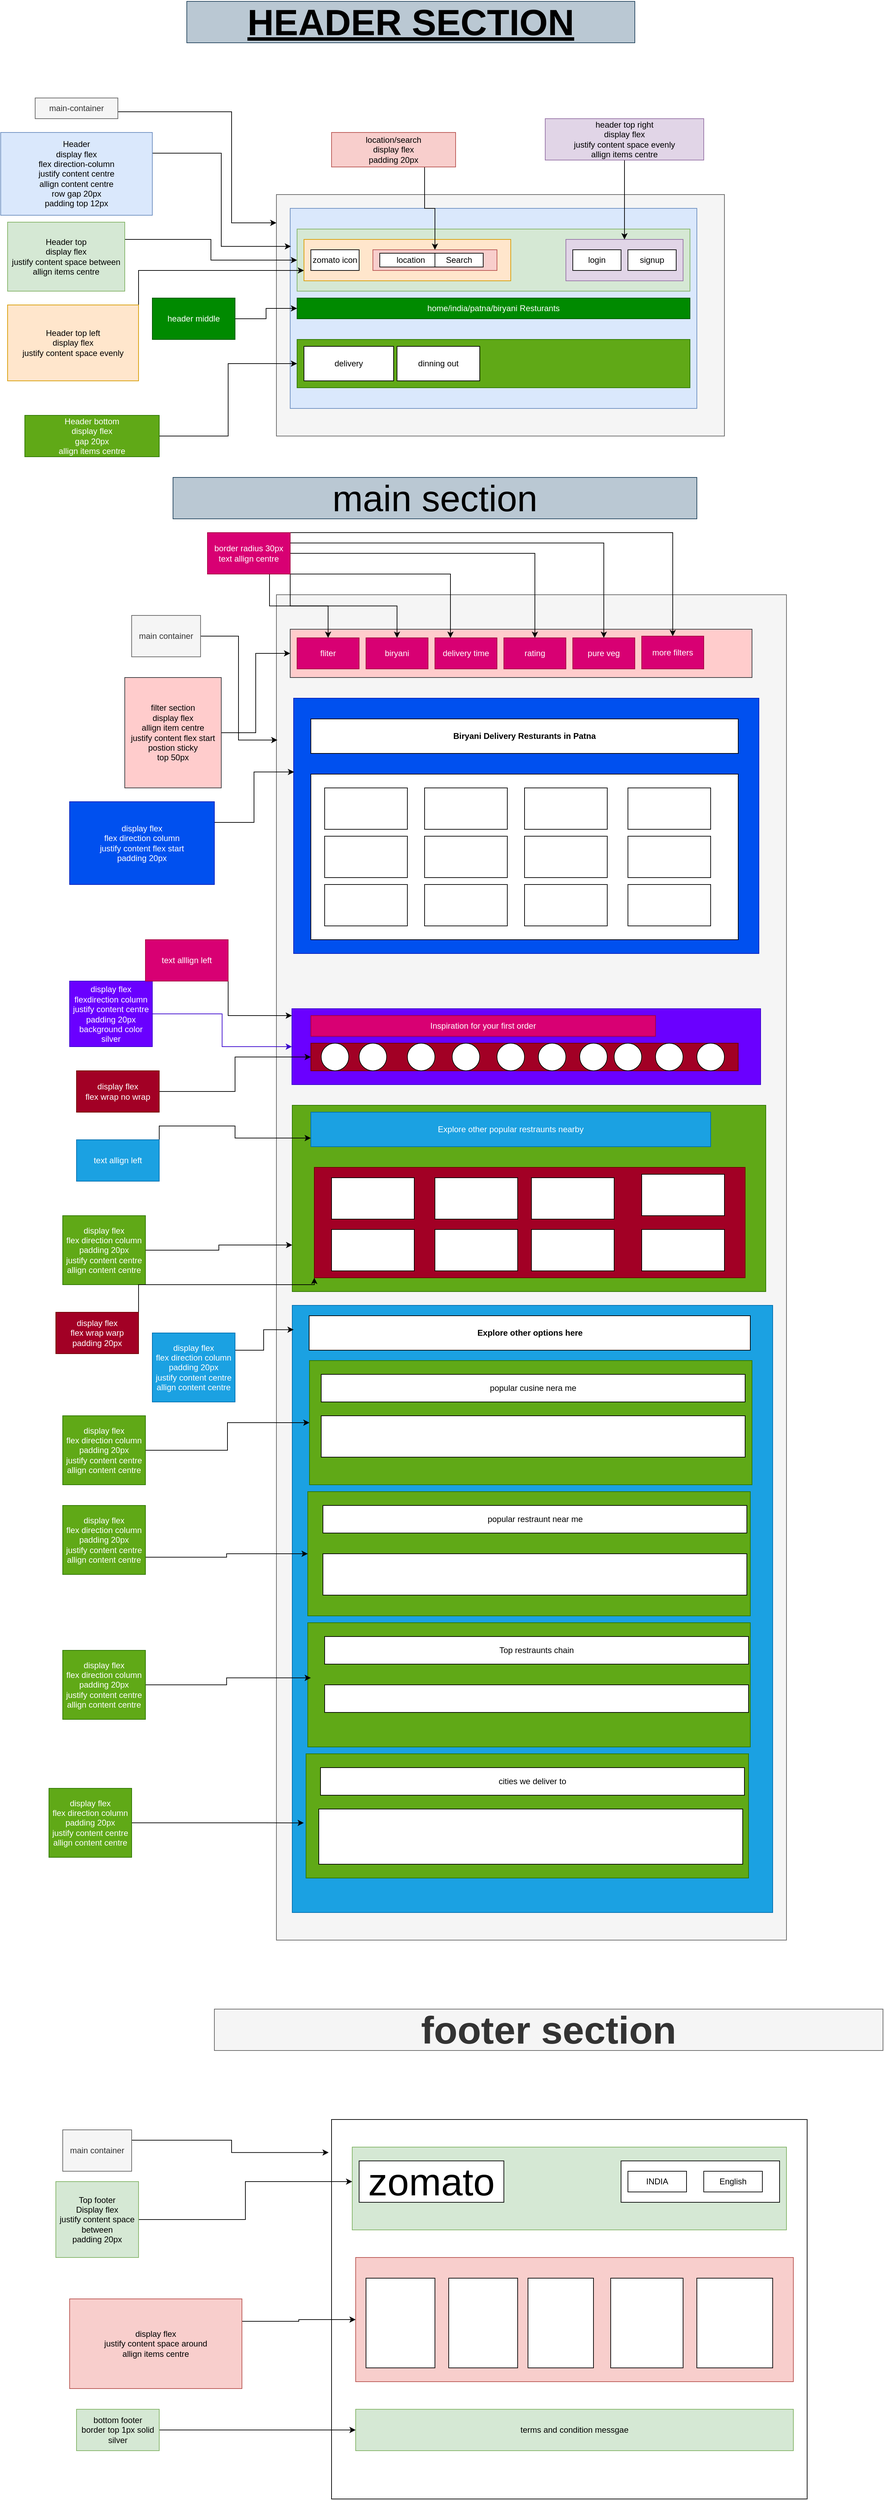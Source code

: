 <mxfile version="16.5.1" type="device"><diagram id="UCxEkoQfprNBPvlKMJVz" name="Page-1"><mxGraphModel dx="1718" dy="1653" grid="1" gridSize="10" guides="1" tooltips="1" connect="1" arrows="1" fold="1" page="1" pageScale="1" pageWidth="850" pageHeight="1100" math="0" shadow="0"><root><mxCell id="0"/><mxCell id="1" parent="0"/><mxCell id="zyssGUcxYqKdimqCFplL-22" value="" style="rounded=0;whiteSpace=wrap;html=1;fillColor=#f5f5f5;fontColor=#333333;strokeColor=#666666;" parent="1" vertex="1"><mxGeometry x="190" width="650" height="350" as="geometry"/></mxCell><mxCell id="zyssGUcxYqKdimqCFplL-19" value="" style="rounded=0;whiteSpace=wrap;html=1;" parent="1" vertex="1"><mxGeometry x="240" y="60" width="470" height="150" as="geometry"/></mxCell><mxCell id="zyssGUcxYqKdimqCFplL-1" value="" style="rounded=0;whiteSpace=wrap;html=1;fillColor=#dae8fc;strokeColor=#6c8ebf;" parent="1" vertex="1"><mxGeometry x="210" y="20" width="590" height="290" as="geometry"/></mxCell><mxCell id="zyssGUcxYqKdimqCFplL-2" value="" style="rounded=0;whiteSpace=wrap;html=1;fillColor=#d5e8d4;strokeColor=#82b366;" parent="1" vertex="1"><mxGeometry x="220" y="50" width="570" height="90" as="geometry"/></mxCell><mxCell id="zyssGUcxYqKdimqCFplL-3" value="home/india/patna/biryani Resturants" style="rounded=0;whiteSpace=wrap;html=1;fillColor=#008a00;fontColor=#ffffff;strokeColor=#005700;" parent="1" vertex="1"><mxGeometry x="220" y="150" width="570" height="30" as="geometry"/></mxCell><mxCell id="zyssGUcxYqKdimqCFplL-10" value="" style="rounded=0;whiteSpace=wrap;html=1;fillColor=#ffe6cc;strokeColor=#d79b00;" parent="1" vertex="1"><mxGeometry x="230" y="65" width="300" height="60" as="geometry"/></mxCell><mxCell id="zyssGUcxYqKdimqCFplL-11" value="zomato icon" style="rounded=0;whiteSpace=wrap;html=1;" parent="1" vertex="1"><mxGeometry x="240" y="80" width="70" height="30" as="geometry"/></mxCell><mxCell id="zyssGUcxYqKdimqCFplL-15" value="" style="rounded=0;whiteSpace=wrap;html=1;fillColor=#e1d5e7;strokeColor=#9673a6;" parent="1" vertex="1"><mxGeometry x="610" y="65" width="170" height="60" as="geometry"/></mxCell><mxCell id="zyssGUcxYqKdimqCFplL-16" value="login" style="rounded=0;whiteSpace=wrap;html=1;" parent="1" vertex="1"><mxGeometry x="620" y="80" width="70" height="30" as="geometry"/></mxCell><mxCell id="zyssGUcxYqKdimqCFplL-17" value="signup" style="rounded=0;whiteSpace=wrap;html=1;" parent="1" vertex="1"><mxGeometry x="700" y="80" width="70" height="30" as="geometry"/></mxCell><mxCell id="zyssGUcxYqKdimqCFplL-26" style="edgeStyle=orthogonalEdgeStyle;rounded=0;orthogonalLoop=1;jettySize=auto;html=1;exitX=1;exitY=0.25;exitDx=0;exitDy=0;" parent="1" source="zyssGUcxYqKdimqCFplL-18" target="zyssGUcxYqKdimqCFplL-22" edge="1"><mxGeometry relative="1" as="geometry"><Array as="points"><mxPoint x="-40" y="-120"/><mxPoint x="125" y="-120"/><mxPoint x="125" y="41"/></Array></mxGeometry></mxCell><mxCell id="zyssGUcxYqKdimqCFplL-18" value="main-container" style="rounded=0;whiteSpace=wrap;html=1;fillColor=#f5f5f5;fontColor=#333333;strokeColor=#666666;" parent="1" vertex="1"><mxGeometry x="-160" y="-140" width="120" height="30" as="geometry"/></mxCell><mxCell id="zyssGUcxYqKdimqCFplL-23" value="" style="rounded=0;whiteSpace=wrap;html=1;fillColor=#60a917;fontColor=#ffffff;strokeColor=#2D7600;" parent="1" vertex="1"><mxGeometry x="220" y="210" width="570" height="70" as="geometry"/></mxCell><mxCell id="zyssGUcxYqKdimqCFplL-24" value="delivery" style="rounded=0;whiteSpace=wrap;html=1;" parent="1" vertex="1"><mxGeometry x="230" y="220" width="130" height="50" as="geometry"/></mxCell><mxCell id="zyssGUcxYqKdimqCFplL-25" value="dinning out" style="rounded=0;whiteSpace=wrap;html=1;" parent="1" vertex="1"><mxGeometry x="365" y="220" width="120" height="50" as="geometry"/></mxCell><mxCell id="zyssGUcxYqKdimqCFplL-28" style="edgeStyle=orthogonalEdgeStyle;rounded=0;orthogonalLoop=1;jettySize=auto;html=1;exitX=1;exitY=0.25;exitDx=0;exitDy=0;entryX=0.002;entryY=0.19;entryDx=0;entryDy=0;entryPerimeter=0;" parent="1" source="zyssGUcxYqKdimqCFplL-27" target="zyssGUcxYqKdimqCFplL-1" edge="1"><mxGeometry relative="1" as="geometry"/></mxCell><mxCell id="zyssGUcxYqKdimqCFplL-27" value="Header&lt;br&gt;display flex&lt;br&gt;flex direction-column&lt;br&gt;justify content centre&lt;br&gt;allign content centre&lt;br&gt;row gap 20px&lt;br&gt;padding top 12px&lt;br&gt;" style="rounded=0;whiteSpace=wrap;html=1;fillColor=#dae8fc;strokeColor=#6c8ebf;" parent="1" vertex="1"><mxGeometry x="-210" y="-90" width="220" height="120" as="geometry"/></mxCell><mxCell id="zyssGUcxYqKdimqCFplL-30" style="edgeStyle=orthogonalEdgeStyle;rounded=0;orthogonalLoop=1;jettySize=auto;html=1;exitX=1;exitY=0.25;exitDx=0;exitDy=0;entryX=0;entryY=0.5;entryDx=0;entryDy=0;" parent="1" source="zyssGUcxYqKdimqCFplL-29" target="zyssGUcxYqKdimqCFplL-2" edge="1"><mxGeometry relative="1" as="geometry"/></mxCell><mxCell id="zyssGUcxYqKdimqCFplL-29" value="Header top&lt;br&gt;display flex&lt;br&gt;justify content space between&lt;br&gt;allign items centre" style="rounded=0;whiteSpace=wrap;html=1;fillColor=#d5e8d4;strokeColor=#82b366;" parent="1" vertex="1"><mxGeometry x="-200" y="40" width="170" height="100" as="geometry"/></mxCell><mxCell id="zyssGUcxYqKdimqCFplL-32" style="edgeStyle=orthogonalEdgeStyle;rounded=0;orthogonalLoop=1;jettySize=auto;html=1;exitX=1;exitY=0.25;exitDx=0;exitDy=0;entryX=0;entryY=0.75;entryDx=0;entryDy=0;" parent="1" source="zyssGUcxYqKdimqCFplL-31" target="zyssGUcxYqKdimqCFplL-10" edge="1"><mxGeometry relative="1" as="geometry"><Array as="points"><mxPoint x="-10" y="110"/></Array></mxGeometry></mxCell><mxCell id="zyssGUcxYqKdimqCFplL-31" value="Header top left&lt;br&gt;display flex&lt;br&gt;justify content space evenly&lt;br&gt;" style="rounded=0;whiteSpace=wrap;html=1;fillColor=#ffe6cc;strokeColor=#d79b00;" parent="1" vertex="1"><mxGeometry x="-200" y="160" width="190" height="110" as="geometry"/></mxCell><mxCell id="zyssGUcxYqKdimqCFplL-33" value="" style="rounded=0;whiteSpace=wrap;html=1;fillColor=#f8cecc;strokeColor=#b85450;" parent="1" vertex="1"><mxGeometry x="330" y="80" width="180" height="30" as="geometry"/></mxCell><mxCell id="zyssGUcxYqKdimqCFplL-34" value="location" style="rounded=0;whiteSpace=wrap;html=1;" parent="1" vertex="1"><mxGeometry x="340" y="85" width="90" height="20" as="geometry"/></mxCell><mxCell id="zyssGUcxYqKdimqCFplL-36" value="Search" style="rounded=0;whiteSpace=wrap;html=1;" parent="1" vertex="1"><mxGeometry x="420" y="85" width="70" height="20" as="geometry"/></mxCell><mxCell id="zyssGUcxYqKdimqCFplL-38" style="edgeStyle=orthogonalEdgeStyle;rounded=0;orthogonalLoop=1;jettySize=auto;html=1;exitX=0.75;exitY=1;exitDx=0;exitDy=0;entryX=0.5;entryY=0;entryDx=0;entryDy=0;" parent="1" source="zyssGUcxYqKdimqCFplL-37" target="zyssGUcxYqKdimqCFplL-33" edge="1"><mxGeometry relative="1" as="geometry"/></mxCell><mxCell id="zyssGUcxYqKdimqCFplL-37" value="location/search&lt;br&gt;display flex&lt;br&gt;padding 20px" style="rounded=0;whiteSpace=wrap;html=1;fillColor=#f8cecc;strokeColor=#b85450;" parent="1" vertex="1"><mxGeometry x="270" y="-90" width="180" height="50" as="geometry"/></mxCell><mxCell id="zyssGUcxYqKdimqCFplL-41" style="edgeStyle=orthogonalEdgeStyle;rounded=0;orthogonalLoop=1;jettySize=auto;html=1;exitX=0.5;exitY=1;exitDx=0;exitDy=0;" parent="1" source="zyssGUcxYqKdimqCFplL-39" target="zyssGUcxYqKdimqCFplL-15" edge="1"><mxGeometry relative="1" as="geometry"/></mxCell><mxCell id="zyssGUcxYqKdimqCFplL-39" value="header top right&lt;br&gt;display flex&lt;br&gt;justify content space evenly&lt;br&gt;allign items centre" style="rounded=0;whiteSpace=wrap;html=1;fillColor=#e1d5e7;strokeColor=#9673a6;" parent="1" vertex="1"><mxGeometry x="580" y="-110" width="230" height="60" as="geometry"/></mxCell><mxCell id="zyssGUcxYqKdimqCFplL-43" style="edgeStyle=orthogonalEdgeStyle;rounded=0;orthogonalLoop=1;jettySize=auto;html=1;exitX=1;exitY=0.5;exitDx=0;exitDy=0;entryX=0;entryY=0.5;entryDx=0;entryDy=0;" parent="1" source="zyssGUcxYqKdimqCFplL-42" target="zyssGUcxYqKdimqCFplL-23" edge="1"><mxGeometry relative="1" as="geometry"/></mxCell><mxCell id="zyssGUcxYqKdimqCFplL-42" value="Header bottom&lt;br&gt;display flex&lt;br&gt;gap 20px&lt;br&gt;allign items centre" style="rounded=0;whiteSpace=wrap;html=1;fillColor=#60a917;fontColor=#ffffff;strokeColor=#2D7600;" parent="1" vertex="1"><mxGeometry x="-175" y="320" width="195" height="60" as="geometry"/></mxCell><mxCell id="zyssGUcxYqKdimqCFplL-45" style="edgeStyle=orthogonalEdgeStyle;rounded=0;orthogonalLoop=1;jettySize=auto;html=1;exitX=1;exitY=0.5;exitDx=0;exitDy=0;" parent="1" source="zyssGUcxYqKdimqCFplL-44" target="zyssGUcxYqKdimqCFplL-3" edge="1"><mxGeometry relative="1" as="geometry"/></mxCell><mxCell id="zyssGUcxYqKdimqCFplL-44" value="header middle" style="rounded=0;whiteSpace=wrap;html=1;fillColor=#008a00;fontColor=#ffffff;strokeColor=#005700;" parent="1" vertex="1"><mxGeometry x="10" y="150" width="120" height="60" as="geometry"/></mxCell><mxCell id="zyssGUcxYqKdimqCFplL-46" value="HEADER SECTION" style="rounded=0;whiteSpace=wrap;html=1;fillColor=#bac8d3;strokeColor=#23445d;fontStyle=5;fontSize=53;" parent="1" vertex="1"><mxGeometry x="60" y="-280" width="650" height="60" as="geometry"/></mxCell><mxCell id="zyssGUcxYqKdimqCFplL-47" value="main section" style="rounded=0;whiteSpace=wrap;html=1;fontSize=53;fillColor=#bac8d3;strokeColor=#23445d;" parent="1" vertex="1"><mxGeometry x="40" y="410" width="760" height="60" as="geometry"/></mxCell><mxCell id="zyssGUcxYqKdimqCFplL-48" value="" style="rounded=0;whiteSpace=wrap;html=1;fontSize=53;fillColor=#f5f5f5;fontColor=#333333;strokeColor=#666666;" parent="1" vertex="1"><mxGeometry x="190" y="580" width="740" height="1950" as="geometry"/></mxCell><mxCell id="zyssGUcxYqKdimqCFplL-50" style="edgeStyle=orthogonalEdgeStyle;rounded=0;orthogonalLoop=1;jettySize=auto;html=1;exitX=1;exitY=0.5;exitDx=0;exitDy=0;entryX=0.002;entryY=0.108;entryDx=0;entryDy=0;entryPerimeter=0;fontSize=12;" parent="1" source="zyssGUcxYqKdimqCFplL-49" target="zyssGUcxYqKdimqCFplL-48" edge="1"><mxGeometry relative="1" as="geometry"/></mxCell><mxCell id="zyssGUcxYqKdimqCFplL-49" value="main container" style="rounded=0;whiteSpace=wrap;html=1;fontSize=12;fillColor=#f5f5f5;fontColor=#333333;strokeColor=#666666;" parent="1" vertex="1"><mxGeometry x="-20" y="610" width="100" height="60" as="geometry"/></mxCell><mxCell id="zyssGUcxYqKdimqCFplL-51" value="" style="rounded=0;whiteSpace=wrap;html=1;fontSize=12;fillColor=#ffcccc;strokeColor=#36393d;" parent="1" vertex="1"><mxGeometry x="210" y="630" width="670" height="70" as="geometry"/></mxCell><mxCell id="zyssGUcxYqKdimqCFplL-52" value="fliter" style="rounded=0;whiteSpace=wrap;html=1;fontSize=12;fillColor=#d80073;fontColor=#ffffff;strokeColor=#A50040;" parent="1" vertex="1"><mxGeometry x="220" y="642.5" width="90" height="45" as="geometry"/></mxCell><mxCell id="zyssGUcxYqKdimqCFplL-53" value="biryani" style="rounded=0;whiteSpace=wrap;html=1;fontSize=12;fillColor=#d80073;fontColor=#ffffff;strokeColor=#A50040;" parent="1" vertex="1"><mxGeometry x="320" y="642.5" width="90" height="45" as="geometry"/></mxCell><mxCell id="zyssGUcxYqKdimqCFplL-54" value="delivery time" style="rounded=0;whiteSpace=wrap;html=1;fontSize=12;fillColor=#d80073;fontColor=#ffffff;strokeColor=#A50040;" parent="1" vertex="1"><mxGeometry x="420" y="642.5" width="90" height="45" as="geometry"/></mxCell><mxCell id="zyssGUcxYqKdimqCFplL-55" value="rating" style="rounded=0;whiteSpace=wrap;html=1;fontSize=12;fillColor=#d80073;fontColor=#ffffff;strokeColor=#A50040;" parent="1" vertex="1"><mxGeometry x="520" y="642.5" width="90" height="45" as="geometry"/></mxCell><mxCell id="zyssGUcxYqKdimqCFplL-56" value="pure veg" style="rounded=0;whiteSpace=wrap;html=1;fontSize=12;fillColor=#d80073;fontColor=#ffffff;strokeColor=#A50040;" parent="1" vertex="1"><mxGeometry x="620" y="642.5" width="90" height="45" as="geometry"/></mxCell><mxCell id="zyssGUcxYqKdimqCFplL-57" value="more filters" style="rounded=0;whiteSpace=wrap;html=1;fontSize=12;fillColor=#d80073;fontColor=#ffffff;strokeColor=#A50040;" parent="1" vertex="1"><mxGeometry x="720" y="640" width="90" height="47.5" as="geometry"/></mxCell><mxCell id="zyssGUcxYqKdimqCFplL-59" style="edgeStyle=orthogonalEdgeStyle;rounded=0;orthogonalLoop=1;jettySize=auto;html=1;exitX=1;exitY=0.5;exitDx=0;exitDy=0;fontSize=12;" parent="1" source="zyssGUcxYqKdimqCFplL-58" target="zyssGUcxYqKdimqCFplL-51" edge="1"><mxGeometry relative="1" as="geometry"/></mxCell><mxCell id="zyssGUcxYqKdimqCFplL-58" value="filter section&lt;br&gt;display flex&lt;br&gt;allign item centre&lt;br&gt;justify content flex start&lt;br&gt;postion sticky&lt;br&gt;top 50px" style="rounded=0;whiteSpace=wrap;html=1;fontSize=12;fillColor=#ffcccc;strokeColor=#36393d;" parent="1" vertex="1"><mxGeometry x="-30" y="700" width="140" height="160" as="geometry"/></mxCell><mxCell id="zyssGUcxYqKdimqCFplL-61" style="edgeStyle=orthogonalEdgeStyle;rounded=0;orthogonalLoop=1;jettySize=auto;html=1;exitX=0.75;exitY=1;exitDx=0;exitDy=0;fontSize=12;" parent="1" source="zyssGUcxYqKdimqCFplL-60" target="zyssGUcxYqKdimqCFplL-52" edge="1"><mxGeometry relative="1" as="geometry"/></mxCell><mxCell id="zyssGUcxYqKdimqCFplL-62" style="edgeStyle=orthogonalEdgeStyle;rounded=0;orthogonalLoop=1;jettySize=auto;html=1;exitX=1;exitY=1;exitDx=0;exitDy=0;fontSize=12;" parent="1" source="zyssGUcxYqKdimqCFplL-60" target="zyssGUcxYqKdimqCFplL-53" edge="1"><mxGeometry relative="1" as="geometry"/></mxCell><mxCell id="zyssGUcxYqKdimqCFplL-63" style="edgeStyle=orthogonalEdgeStyle;rounded=0;orthogonalLoop=1;jettySize=auto;html=1;exitX=1;exitY=0.75;exitDx=0;exitDy=0;entryX=0.25;entryY=0;entryDx=0;entryDy=0;fontSize=12;" parent="1" source="zyssGUcxYqKdimqCFplL-60" target="zyssGUcxYqKdimqCFplL-54" edge="1"><mxGeometry relative="1" as="geometry"><Array as="points"><mxPoint x="210" y="550"/><mxPoint x="443" y="550"/></Array></mxGeometry></mxCell><mxCell id="zyssGUcxYqKdimqCFplL-64" style="edgeStyle=orthogonalEdgeStyle;rounded=0;orthogonalLoop=1;jettySize=auto;html=1;exitX=1;exitY=0.5;exitDx=0;exitDy=0;fontSize=12;" parent="1" source="zyssGUcxYqKdimqCFplL-60" target="zyssGUcxYqKdimqCFplL-55" edge="1"><mxGeometry relative="1" as="geometry"/></mxCell><mxCell id="zyssGUcxYqKdimqCFplL-65" style="edgeStyle=orthogonalEdgeStyle;rounded=0;orthogonalLoop=1;jettySize=auto;html=1;exitX=1;exitY=0.25;exitDx=0;exitDy=0;fontSize=12;" parent="1" source="zyssGUcxYqKdimqCFplL-60" target="zyssGUcxYqKdimqCFplL-56" edge="1"><mxGeometry relative="1" as="geometry"/></mxCell><mxCell id="zyssGUcxYqKdimqCFplL-66" style="edgeStyle=orthogonalEdgeStyle;rounded=0;orthogonalLoop=1;jettySize=auto;html=1;exitX=1;exitY=0;exitDx=0;exitDy=0;fontSize=12;" parent="1" source="zyssGUcxYqKdimqCFplL-60" target="zyssGUcxYqKdimqCFplL-57" edge="1"><mxGeometry relative="1" as="geometry"><Array as="points"><mxPoint x="765" y="490"/></Array></mxGeometry></mxCell><mxCell id="zyssGUcxYqKdimqCFplL-60" value="border radius 30px&lt;br&gt;text allign centre" style="rounded=0;whiteSpace=wrap;html=1;fontSize=12;fillColor=#d80073;fontColor=#ffffff;strokeColor=#A50040;" parent="1" vertex="1"><mxGeometry x="90" y="490" width="120" height="60" as="geometry"/></mxCell><mxCell id="zyssGUcxYqKdimqCFplL-67" value="" style="rounded=0;whiteSpace=wrap;html=1;fontSize=12;fillColor=#0050ef;fontColor=#ffffff;strokeColor=#001DBC;" parent="1" vertex="1"><mxGeometry x="215" y="730" width="675" height="370" as="geometry"/></mxCell><mxCell id="zyssGUcxYqKdimqCFplL-68" value="Biryani Delivery Resturants in Patna" style="rounded=0;whiteSpace=wrap;html=1;fontSize=12;fontStyle=1" parent="1" vertex="1"><mxGeometry x="240" y="760" width="620" height="50" as="geometry"/></mxCell><mxCell id="zyssGUcxYqKdimqCFplL-69" value="" style="rounded=0;whiteSpace=wrap;html=1;fontSize=12;" parent="1" vertex="1"><mxGeometry x="240" y="840" width="620" height="240" as="geometry"/></mxCell><mxCell id="zyssGUcxYqKdimqCFplL-70" value="" style="rounded=0;whiteSpace=wrap;html=1;fontSize=12;" parent="1" vertex="1"><mxGeometry x="260" y="860" width="120" height="60" as="geometry"/></mxCell><mxCell id="zyssGUcxYqKdimqCFplL-71" value="" style="rounded=0;whiteSpace=wrap;html=1;fontSize=12;" parent="1" vertex="1"><mxGeometry x="405" y="860" width="120" height="60" as="geometry"/></mxCell><mxCell id="zyssGUcxYqKdimqCFplL-72" value="" style="rounded=0;whiteSpace=wrap;html=1;fontSize=12;" parent="1" vertex="1"><mxGeometry x="550" y="860" width="120" height="60" as="geometry"/></mxCell><mxCell id="zyssGUcxYqKdimqCFplL-73" value="" style="rounded=0;whiteSpace=wrap;html=1;fontSize=12;" parent="1" vertex="1"><mxGeometry x="700" y="860" width="120" height="60" as="geometry"/></mxCell><mxCell id="zyssGUcxYqKdimqCFplL-74" value="" style="rounded=0;whiteSpace=wrap;html=1;fontSize=12;" parent="1" vertex="1"><mxGeometry x="700" y="930" width="120" height="60" as="geometry"/></mxCell><mxCell id="zyssGUcxYqKdimqCFplL-75" value="" style="rounded=0;whiteSpace=wrap;html=1;fontSize=12;" parent="1" vertex="1"><mxGeometry x="260" y="930" width="120" height="60" as="geometry"/></mxCell><mxCell id="zyssGUcxYqKdimqCFplL-76" value="" style="rounded=0;whiteSpace=wrap;html=1;fontSize=12;" parent="1" vertex="1"><mxGeometry x="405" y="930" width="120" height="60" as="geometry"/></mxCell><mxCell id="zyssGUcxYqKdimqCFplL-77" value="" style="rounded=0;whiteSpace=wrap;html=1;fontSize=12;" parent="1" vertex="1"><mxGeometry x="550" y="930" width="120" height="60" as="geometry"/></mxCell><mxCell id="zyssGUcxYqKdimqCFplL-79" value="" style="rounded=0;whiteSpace=wrap;html=1;fontSize=12;" parent="1" vertex="1"><mxGeometry x="260" y="1000" width="120" height="60" as="geometry"/></mxCell><mxCell id="zyssGUcxYqKdimqCFplL-80" value="" style="rounded=0;whiteSpace=wrap;html=1;fontSize=12;" parent="1" vertex="1"><mxGeometry x="405" y="1000" width="120" height="60" as="geometry"/></mxCell><mxCell id="zyssGUcxYqKdimqCFplL-81" value="" style="rounded=0;whiteSpace=wrap;html=1;fontSize=12;" parent="1" vertex="1"><mxGeometry x="550" y="1000" width="120" height="60" as="geometry"/></mxCell><mxCell id="zyssGUcxYqKdimqCFplL-83" value="" style="rounded=0;whiteSpace=wrap;html=1;fontSize=12;" parent="1" vertex="1"><mxGeometry x="700" y="1000" width="120" height="60" as="geometry"/></mxCell><mxCell id="zyssGUcxYqKdimqCFplL-86" style="edgeStyle=orthogonalEdgeStyle;rounded=0;orthogonalLoop=1;jettySize=auto;html=1;exitX=1;exitY=0.25;exitDx=0;exitDy=0;entryX=0.001;entryY=0.289;entryDx=0;entryDy=0;entryPerimeter=0;fontSize=12;" parent="1" source="zyssGUcxYqKdimqCFplL-84" target="zyssGUcxYqKdimqCFplL-67" edge="1"><mxGeometry relative="1" as="geometry"/></mxCell><mxCell id="zyssGUcxYqKdimqCFplL-84" value="display flex&lt;br&gt;flex direction column&lt;br&gt;justify content flex start&lt;br&gt;padding 20px" style="rounded=0;whiteSpace=wrap;html=1;fontSize=12;fillColor=#0050ef;fontColor=#ffffff;strokeColor=#001DBC;" parent="1" vertex="1"><mxGeometry x="-110" y="880" width="210" height="120" as="geometry"/></mxCell><mxCell id="zyssGUcxYqKdimqCFplL-87" value="" style="rounded=0;whiteSpace=wrap;html=1;fontSize=12;fillColor=#6a00ff;fontColor=#ffffff;strokeColor=#3700CC;" parent="1" vertex="1"><mxGeometry x="212.5" y="1180" width="680" height="110" as="geometry"/></mxCell><mxCell id="zyssGUcxYqKdimqCFplL-88" value="Inspiration for your first order" style="rounded=0;whiteSpace=wrap;html=1;fontSize=12;fillColor=#d80073;fontColor=#ffffff;strokeColor=#A50040;" parent="1" vertex="1"><mxGeometry x="240" y="1190" width="500" height="30" as="geometry"/></mxCell><mxCell id="zyssGUcxYqKdimqCFplL-89" value="" style="rounded=0;whiteSpace=wrap;html=1;fontSize=12;fillColor=#a20025;fontColor=#ffffff;strokeColor=#6F0000;" parent="1" vertex="1"><mxGeometry x="240" y="1230" width="620" height="40" as="geometry"/></mxCell><mxCell id="zyssGUcxYqKdimqCFplL-90" value="" style="ellipse;whiteSpace=wrap;html=1;aspect=fixed;fontSize=12;" parent="1" vertex="1"><mxGeometry x="255" y="1230" width="40" height="40" as="geometry"/></mxCell><mxCell id="zyssGUcxYqKdimqCFplL-91" value="" style="ellipse;whiteSpace=wrap;html=1;aspect=fixed;fontSize=12;" parent="1" vertex="1"><mxGeometry x="310" y="1230" width="40" height="40" as="geometry"/></mxCell><mxCell id="zyssGUcxYqKdimqCFplL-94" value="" style="ellipse;whiteSpace=wrap;html=1;aspect=fixed;fontSize=12;" parent="1" vertex="1"><mxGeometry x="380" y="1230" width="40" height="40" as="geometry"/></mxCell><mxCell id="zyssGUcxYqKdimqCFplL-95" value="" style="ellipse;whiteSpace=wrap;html=1;aspect=fixed;fontSize=12;" parent="1" vertex="1"><mxGeometry x="445" y="1230" width="40" height="40" as="geometry"/></mxCell><mxCell id="zyssGUcxYqKdimqCFplL-96" value="" style="ellipse;whiteSpace=wrap;html=1;aspect=fixed;fontSize=12;" parent="1" vertex="1"><mxGeometry x="510" y="1230" width="40" height="40" as="geometry"/></mxCell><mxCell id="zyssGUcxYqKdimqCFplL-97" value="" style="ellipse;whiteSpace=wrap;html=1;aspect=fixed;fontSize=12;" parent="1" vertex="1"><mxGeometry x="570" y="1230" width="40" height="40" as="geometry"/></mxCell><mxCell id="zyssGUcxYqKdimqCFplL-98" value="" style="ellipse;whiteSpace=wrap;html=1;aspect=fixed;fontSize=12;" parent="1" vertex="1"><mxGeometry x="630" y="1230" width="40" height="40" as="geometry"/></mxCell><mxCell id="zyssGUcxYqKdimqCFplL-99" value="" style="ellipse;whiteSpace=wrap;html=1;aspect=fixed;fontSize=12;" parent="1" vertex="1"><mxGeometry x="680" y="1230" width="40" height="40" as="geometry"/></mxCell><mxCell id="zyssGUcxYqKdimqCFplL-100" value="" style="ellipse;whiteSpace=wrap;html=1;aspect=fixed;fontSize=12;" parent="1" vertex="1"><mxGeometry x="740" y="1230" width="40" height="40" as="geometry"/></mxCell><mxCell id="zyssGUcxYqKdimqCFplL-101" value="" style="ellipse;whiteSpace=wrap;html=1;aspect=fixed;fontSize=12;" parent="1" vertex="1"><mxGeometry x="800" y="1230" width="40" height="40" as="geometry"/></mxCell><mxCell id="zyssGUcxYqKdimqCFplL-103" style="edgeStyle=orthogonalEdgeStyle;rounded=0;orthogonalLoop=1;jettySize=auto;html=1;exitX=1;exitY=0.5;exitDx=0;exitDy=0;fontSize=12;fillColor=#6a00ff;strokeColor=#3700CC;" parent="1" source="zyssGUcxYqKdimqCFplL-102" target="zyssGUcxYqKdimqCFplL-87" edge="1"><mxGeometry relative="1" as="geometry"/></mxCell><mxCell id="zyssGUcxYqKdimqCFplL-102" value="display flex&lt;br&gt;flexdirection column&lt;br&gt;justify content centre&lt;br&gt;padding 20px&lt;br&gt;background color silver" style="rounded=0;whiteSpace=wrap;html=1;fontSize=12;fillColor=#6a00ff;fontColor=#ffffff;strokeColor=#3700CC;" parent="1" vertex="1"><mxGeometry x="-110" y="1140" width="120" height="95" as="geometry"/></mxCell><mxCell id="zyssGUcxYqKdimqCFplL-105" style="edgeStyle=orthogonalEdgeStyle;rounded=0;orthogonalLoop=1;jettySize=auto;html=1;exitX=1;exitY=0.5;exitDx=0;exitDy=0;fontSize=12;" parent="1" source="zyssGUcxYqKdimqCFplL-104" target="zyssGUcxYqKdimqCFplL-87" edge="1"><mxGeometry relative="1" as="geometry"><Array as="points"><mxPoint x="120" y="1190"/></Array></mxGeometry></mxCell><mxCell id="zyssGUcxYqKdimqCFplL-104" value="text alllign left" style="rounded=0;whiteSpace=wrap;html=1;fontSize=12;fillColor=#d80073;fontColor=#ffffff;strokeColor=#A50040;" parent="1" vertex="1"><mxGeometry y="1080" width="120" height="60" as="geometry"/></mxCell><mxCell id="zyssGUcxYqKdimqCFplL-107" style="edgeStyle=orthogonalEdgeStyle;rounded=0;orthogonalLoop=1;jettySize=auto;html=1;exitX=1;exitY=0.5;exitDx=0;exitDy=0;fontSize=12;" parent="1" source="zyssGUcxYqKdimqCFplL-106" target="zyssGUcxYqKdimqCFplL-89" edge="1"><mxGeometry relative="1" as="geometry"/></mxCell><mxCell id="zyssGUcxYqKdimqCFplL-106" value="display flex&lt;br&gt;flex wrap no wrap" style="rounded=0;whiteSpace=wrap;html=1;fontSize=12;fillColor=#a20025;fontColor=#ffffff;strokeColor=#6F0000;" parent="1" vertex="1"><mxGeometry x="-100" y="1270" width="120" height="60" as="geometry"/></mxCell><mxCell id="zyssGUcxYqKdimqCFplL-108" value="" style="rounded=0;whiteSpace=wrap;html=1;fontSize=12;fillColor=#60a917;fontColor=#ffffff;strokeColor=#2D7600;" parent="1" vertex="1"><mxGeometry x="213" y="1320" width="687" height="270" as="geometry"/></mxCell><mxCell id="zyssGUcxYqKdimqCFplL-109" value="Explore other popular restraunts nearby" style="rounded=0;whiteSpace=wrap;html=1;fontSize=12;fillColor=#1ba1e2;fontColor=#ffffff;strokeColor=#006EAF;" parent="1" vertex="1"><mxGeometry x="240" y="1330" width="580" height="50" as="geometry"/></mxCell><mxCell id="zyssGUcxYqKdimqCFplL-113" style="edgeStyle=orthogonalEdgeStyle;rounded=0;orthogonalLoop=1;jettySize=auto;html=1;exitX=1;exitY=0.5;exitDx=0;exitDy=0;entryX=0;entryY=0.75;entryDx=0;entryDy=0;fontSize=12;" parent="1" source="zyssGUcxYqKdimqCFplL-110" target="zyssGUcxYqKdimqCFplL-108" edge="1"><mxGeometry relative="1" as="geometry"/></mxCell><mxCell id="zyssGUcxYqKdimqCFplL-110" value="display flex&lt;br&gt;flex direction column&lt;br&gt;padding 20px&lt;br&gt;justify content centre&lt;br&gt;allign content centre&lt;br&gt;" style="rounded=0;whiteSpace=wrap;html=1;fontSize=12;fillColor=#60a917;fontColor=#ffffff;strokeColor=#2D7600;" parent="1" vertex="1"><mxGeometry x="-120" y="1480" width="120" height="100" as="geometry"/></mxCell><mxCell id="zyssGUcxYqKdimqCFplL-112" value="" style="rounded=0;whiteSpace=wrap;html=1;fontSize=12;fillColor=#a20025;fontColor=#ffffff;strokeColor=#6F0000;" parent="1" vertex="1"><mxGeometry x="245" y="1410" width="625" height="160" as="geometry"/></mxCell><mxCell id="zyssGUcxYqKdimqCFplL-115" style="edgeStyle=orthogonalEdgeStyle;rounded=0;orthogonalLoop=1;jettySize=auto;html=1;exitX=1;exitY=0;exitDx=0;exitDy=0;entryX=0;entryY=0.75;entryDx=0;entryDy=0;fontSize=12;" parent="1" source="zyssGUcxYqKdimqCFplL-114" target="zyssGUcxYqKdimqCFplL-109" edge="1"><mxGeometry relative="1" as="geometry"/></mxCell><mxCell id="zyssGUcxYqKdimqCFplL-114" value="text allign left" style="rounded=0;whiteSpace=wrap;html=1;fontSize=12;fillColor=#1ba1e2;fontColor=#ffffff;strokeColor=#006EAF;" parent="1" vertex="1"><mxGeometry x="-100" y="1370" width="120" height="60" as="geometry"/></mxCell><mxCell id="zyssGUcxYqKdimqCFplL-116" value="" style="rounded=0;whiteSpace=wrap;html=1;fontSize=12;" parent="1" vertex="1"><mxGeometry x="270" y="1425" width="120" height="60" as="geometry"/></mxCell><mxCell id="zyssGUcxYqKdimqCFplL-117" value="" style="rounded=0;whiteSpace=wrap;html=1;fontSize=12;" parent="1" vertex="1"><mxGeometry x="420" y="1425" width="120" height="60" as="geometry"/></mxCell><mxCell id="zyssGUcxYqKdimqCFplL-118" value="" style="rounded=0;whiteSpace=wrap;html=1;fontSize=12;" parent="1" vertex="1"><mxGeometry x="560" y="1425" width="120" height="60" as="geometry"/></mxCell><mxCell id="zyssGUcxYqKdimqCFplL-119" value="" style="rounded=0;whiteSpace=wrap;html=1;fontSize=12;" parent="1" vertex="1"><mxGeometry x="720" y="1420" width="120" height="60" as="geometry"/></mxCell><mxCell id="zyssGUcxYqKdimqCFplL-120" value="" style="rounded=0;whiteSpace=wrap;html=1;fontSize=12;" parent="1" vertex="1"><mxGeometry x="270" y="1500" width="120" height="60" as="geometry"/></mxCell><mxCell id="zyssGUcxYqKdimqCFplL-121" value="" style="rounded=0;whiteSpace=wrap;html=1;fontSize=12;" parent="1" vertex="1"><mxGeometry x="420" y="1500" width="120" height="60" as="geometry"/></mxCell><mxCell id="zyssGUcxYqKdimqCFplL-122" value="" style="rounded=0;whiteSpace=wrap;html=1;fontSize=12;" parent="1" vertex="1"><mxGeometry x="560" y="1500" width="120" height="60" as="geometry"/></mxCell><mxCell id="zyssGUcxYqKdimqCFplL-123" value="" style="rounded=0;whiteSpace=wrap;html=1;fontSize=12;" parent="1" vertex="1"><mxGeometry x="720" y="1500" width="120" height="60" as="geometry"/></mxCell><mxCell id="zyssGUcxYqKdimqCFplL-126" style="edgeStyle=orthogonalEdgeStyle;rounded=0;orthogonalLoop=1;jettySize=auto;html=1;exitX=1;exitY=0.25;exitDx=0;exitDy=0;entryX=0;entryY=1;entryDx=0;entryDy=0;fontSize=12;" parent="1" source="zyssGUcxYqKdimqCFplL-124" target="zyssGUcxYqKdimqCFplL-112" edge="1"><mxGeometry relative="1" as="geometry"><Array as="points"><mxPoint x="-10" y="1580"/><mxPoint x="245" y="1580"/></Array></mxGeometry></mxCell><mxCell id="zyssGUcxYqKdimqCFplL-124" value="display flex&lt;br&gt;flex wrap warp&lt;br&gt;padding 20px" style="rounded=0;whiteSpace=wrap;html=1;fontSize=12;fillColor=#a20025;fontColor=#ffffff;strokeColor=#6F0000;" parent="1" vertex="1"><mxGeometry x="-130" y="1620" width="120" height="60" as="geometry"/></mxCell><mxCell id="zyssGUcxYqKdimqCFplL-127" value="" style="rounded=0;whiteSpace=wrap;html=1;fontSize=12;fillColor=#1ba1e2;fontColor=#ffffff;strokeColor=#006EAF;" parent="1" vertex="1"><mxGeometry x="213" y="1610" width="697" height="880" as="geometry"/></mxCell><mxCell id="zyssGUcxYqKdimqCFplL-128" value="&lt;b&gt;Explore other options here&lt;/b&gt;" style="rounded=0;whiteSpace=wrap;html=1;fontSize=12;" parent="1" vertex="1"><mxGeometry x="237.5" y="1625" width="640" height="50" as="geometry"/></mxCell><mxCell id="zyssGUcxYqKdimqCFplL-129" value="" style="rounded=0;whiteSpace=wrap;html=1;fontSize=12;fillColor=#60a917;fontColor=#ffffff;strokeColor=#2D7600;" parent="1" vertex="1"><mxGeometry x="238" y="1690" width="642" height="180" as="geometry"/></mxCell><mxCell id="zyssGUcxYqKdimqCFplL-130" value="popular cusine nera me" style="rounded=0;whiteSpace=wrap;html=1;fontSize=12;" parent="1" vertex="1"><mxGeometry x="255" y="1710" width="615" height="40" as="geometry"/></mxCell><mxCell id="zyssGUcxYqKdimqCFplL-131" value="" style="rounded=0;whiteSpace=wrap;html=1;fontSize=12;" parent="1" vertex="1"><mxGeometry x="255" y="1770" width="615" height="60" as="geometry"/></mxCell><mxCell id="zyssGUcxYqKdimqCFplL-132" value="" style="rounded=0;whiteSpace=wrap;html=1;fontSize=12;fillColor=#60a917;fontColor=#ffffff;strokeColor=#2D7600;" parent="1" vertex="1"><mxGeometry x="235.5" y="1880" width="642" height="180" as="geometry"/></mxCell><mxCell id="zyssGUcxYqKdimqCFplL-133" value="popular restraunt near me" style="rounded=0;whiteSpace=wrap;html=1;fontSize=12;" parent="1" vertex="1"><mxGeometry x="257.5" y="1900" width="615" height="40" as="geometry"/></mxCell><mxCell id="zyssGUcxYqKdimqCFplL-134" value="" style="rounded=0;whiteSpace=wrap;html=1;fontSize=12;" parent="1" vertex="1"><mxGeometry x="257.5" y="1970" width="615" height="60" as="geometry"/></mxCell><mxCell id="zyssGUcxYqKdimqCFplL-135" value="" style="rounded=0;whiteSpace=wrap;html=1;fontSize=12;fillColor=#60a917;fontColor=#ffffff;strokeColor=#2D7600;" parent="1" vertex="1"><mxGeometry x="235.5" y="2070" width="642" height="180" as="geometry"/></mxCell><mxCell id="zyssGUcxYqKdimqCFplL-136" value="Top restraunts chain" style="rounded=0;whiteSpace=wrap;html=1;fontSize=12;" parent="1" vertex="1"><mxGeometry x="260" y="2090" width="615" height="40" as="geometry"/></mxCell><mxCell id="zyssGUcxYqKdimqCFplL-137" value="" style="rounded=0;whiteSpace=wrap;html=1;fontSize=12;" parent="1" vertex="1"><mxGeometry x="260" y="2160" width="615" height="40" as="geometry"/></mxCell><mxCell id="zyssGUcxYqKdimqCFplL-138" value="" style="rounded=0;whiteSpace=wrap;html=1;fontSize=12;fillColor=#60a917;fontColor=#ffffff;strokeColor=#2D7600;" parent="1" vertex="1"><mxGeometry x="233" y="2260" width="642" height="180" as="geometry"/></mxCell><mxCell id="zyssGUcxYqKdimqCFplL-139" value="cities we deliver to" style="rounded=0;whiteSpace=wrap;html=1;fontSize=12;" parent="1" vertex="1"><mxGeometry x="254" y="2280" width="615" height="40" as="geometry"/></mxCell><mxCell id="zyssGUcxYqKdimqCFplL-140" value="" style="rounded=0;whiteSpace=wrap;html=1;fontSize=12;" parent="1" vertex="1"><mxGeometry x="251.5" y="2340" width="615" height="80" as="geometry"/></mxCell><mxCell id="zyssGUcxYqKdimqCFplL-142" style="edgeStyle=orthogonalEdgeStyle;rounded=0;orthogonalLoop=1;jettySize=auto;html=1;exitX=1;exitY=0.5;exitDx=0;exitDy=0;fontSize=12;" parent="1" source="zyssGUcxYqKdimqCFplL-141" target="zyssGUcxYqKdimqCFplL-129" edge="1"><mxGeometry relative="1" as="geometry"/></mxCell><mxCell id="zyssGUcxYqKdimqCFplL-141" value="display flex&lt;br&gt;flex direction column&lt;br&gt;padding 20px&lt;br&gt;justify content centre&lt;br&gt;allign content centre&lt;br&gt;" style="rounded=0;whiteSpace=wrap;html=1;fontSize=12;fillColor=#60a917;fontColor=#ffffff;strokeColor=#2D7600;" parent="1" vertex="1"><mxGeometry x="-120" y="1770" width="120" height="100" as="geometry"/></mxCell><mxCell id="zyssGUcxYqKdimqCFplL-144" style="edgeStyle=orthogonalEdgeStyle;rounded=0;orthogonalLoop=1;jettySize=auto;html=1;exitX=1;exitY=0.75;exitDx=0;exitDy=0;fontSize=12;" parent="1" source="zyssGUcxYqKdimqCFplL-143" target="zyssGUcxYqKdimqCFplL-132" edge="1"><mxGeometry relative="1" as="geometry"/></mxCell><mxCell id="zyssGUcxYqKdimqCFplL-143" value="display flex&lt;br&gt;flex direction column&lt;br&gt;padding 20px&lt;br&gt;justify content centre&lt;br&gt;allign content centre&lt;br&gt;" style="rounded=0;whiteSpace=wrap;html=1;fontSize=12;fillColor=#60a917;fontColor=#ffffff;strokeColor=#2D7600;" parent="1" vertex="1"><mxGeometry x="-120" y="1900" width="120" height="100" as="geometry"/></mxCell><mxCell id="zyssGUcxYqKdimqCFplL-146" style="edgeStyle=orthogonalEdgeStyle;rounded=0;orthogonalLoop=1;jettySize=auto;html=1;exitX=1;exitY=0.5;exitDx=0;exitDy=0;entryX=0.007;entryY=0.444;entryDx=0;entryDy=0;entryPerimeter=0;fontSize=12;" parent="1" source="zyssGUcxYqKdimqCFplL-145" target="zyssGUcxYqKdimqCFplL-135" edge="1"><mxGeometry relative="1" as="geometry"/></mxCell><mxCell id="zyssGUcxYqKdimqCFplL-145" value="display flex&lt;br&gt;flex direction column&lt;br&gt;padding 20px&lt;br&gt;justify content centre&lt;br&gt;allign content centre&lt;br&gt;" style="rounded=0;whiteSpace=wrap;html=1;fontSize=12;fillColor=#60a917;fontColor=#ffffff;strokeColor=#2D7600;" parent="1" vertex="1"><mxGeometry x="-120" y="2110" width="120" height="100" as="geometry"/></mxCell><mxCell id="zyssGUcxYqKdimqCFplL-148" style="edgeStyle=orthogonalEdgeStyle;rounded=0;orthogonalLoop=1;jettySize=auto;html=1;exitX=1;exitY=0.5;exitDx=0;exitDy=0;entryX=-0.005;entryY=0.556;entryDx=0;entryDy=0;entryPerimeter=0;fontSize=12;" parent="1" source="zyssGUcxYqKdimqCFplL-147" target="zyssGUcxYqKdimqCFplL-138" edge="1"><mxGeometry relative="1" as="geometry"/></mxCell><mxCell id="zyssGUcxYqKdimqCFplL-147" value="display flex&lt;br&gt;flex direction column&lt;br&gt;padding 20px&lt;br&gt;justify content centre&lt;br&gt;allign content centre&lt;br&gt;" style="rounded=0;whiteSpace=wrap;html=1;fontSize=12;fillColor=#60a917;fontColor=#ffffff;strokeColor=#2D7600;" parent="1" vertex="1"><mxGeometry x="-140" y="2310" width="120" height="100" as="geometry"/></mxCell><mxCell id="zyssGUcxYqKdimqCFplL-151" style="edgeStyle=orthogonalEdgeStyle;rounded=0;orthogonalLoop=1;jettySize=auto;html=1;exitX=1;exitY=0.25;exitDx=0;exitDy=0;entryX=0.003;entryY=0.04;entryDx=0;entryDy=0;entryPerimeter=0;fontSize=12;" parent="1" source="zyssGUcxYqKdimqCFplL-149" target="zyssGUcxYqKdimqCFplL-127" edge="1"><mxGeometry relative="1" as="geometry"/></mxCell><mxCell id="zyssGUcxYqKdimqCFplL-149" value="display flex&lt;br&gt;flex direction column&lt;br&gt;padding 20px&lt;br&gt;justify content centre&lt;br&gt;allign content centre&lt;br&gt;" style="rounded=0;whiteSpace=wrap;html=1;fontSize=12;fillColor=#1ba1e2;fontColor=#ffffff;strokeColor=#006EAF;" parent="1" vertex="1"><mxGeometry x="10" y="1650" width="120" height="100" as="geometry"/></mxCell><mxCell id="zyssGUcxYqKdimqCFplL-153" value="footer section" style="rounded=0;whiteSpace=wrap;html=1;fontSize=56;fontStyle=1;fillColor=#f5f5f5;fontColor=#333333;strokeColor=#666666;" parent="1" vertex="1"><mxGeometry x="100" y="2630" width="970" height="60" as="geometry"/></mxCell><mxCell id="zyssGUcxYqKdimqCFplL-154" value="" style="rounded=0;whiteSpace=wrap;html=1;fontSize=56;" parent="1" vertex="1"><mxGeometry x="270" y="2790" width="690" height="550" as="geometry"/></mxCell><mxCell id="zyssGUcxYqKdimqCFplL-156" style="edgeStyle=orthogonalEdgeStyle;rounded=0;orthogonalLoop=1;jettySize=auto;html=1;exitX=1;exitY=0.25;exitDx=0;exitDy=0;entryX=-0.006;entryY=0.087;entryDx=0;entryDy=0;entryPerimeter=0;fontSize=56;" parent="1" source="zyssGUcxYqKdimqCFplL-155" target="zyssGUcxYqKdimqCFplL-154" edge="1"><mxGeometry relative="1" as="geometry"/></mxCell><mxCell id="zyssGUcxYqKdimqCFplL-155" value="main container" style="rounded=0;whiteSpace=wrap;html=1;fontSize=12;fillColor=#f5f5f5;fontColor=#333333;strokeColor=#666666;" parent="1" vertex="1"><mxGeometry x="-120" y="2805" width="100" height="60" as="geometry"/></mxCell><mxCell id="zyssGUcxYqKdimqCFplL-157" value="" style="rounded=0;whiteSpace=wrap;html=1;fontSize=12;fillColor=#d5e8d4;strokeColor=#82b366;" parent="1" vertex="1"><mxGeometry x="300" y="2830" width="630" height="120" as="geometry"/></mxCell><mxCell id="zyssGUcxYqKdimqCFplL-158" value="zomato" style="rounded=0;whiteSpace=wrap;html=1;fontSize=56;" parent="1" vertex="1"><mxGeometry x="310" y="2850" width="210" height="60" as="geometry"/></mxCell><mxCell id="zyssGUcxYqKdimqCFplL-159" value="" style="rounded=0;whiteSpace=wrap;html=1;fontSize=56;" parent="1" vertex="1"><mxGeometry x="690" y="2850" width="230" height="60" as="geometry"/></mxCell><mxCell id="zyssGUcxYqKdimqCFplL-160" value="INDIA" style="rounded=0;whiteSpace=wrap;html=1;fontSize=12;" parent="1" vertex="1"><mxGeometry x="700" y="2865" width="85" height="30" as="geometry"/></mxCell><mxCell id="zyssGUcxYqKdimqCFplL-161" value="English" style="rounded=0;whiteSpace=wrap;html=1;fontSize=12;" parent="1" vertex="1"><mxGeometry x="810" y="2865" width="85" height="30" as="geometry"/></mxCell><mxCell id="deeDMuB5UdUIJabZR5Gp-1" value="" style="rounded=0;whiteSpace=wrap;html=1;fontSize=12;fillColor=#f8cecc;strokeColor=#b85450;" vertex="1" parent="1"><mxGeometry x="305" y="2990" width="635" height="180" as="geometry"/></mxCell><mxCell id="deeDMuB5UdUIJabZR5Gp-3" style="edgeStyle=orthogonalEdgeStyle;rounded=0;orthogonalLoop=1;jettySize=auto;html=1;exitX=1;exitY=0.5;exitDx=0;exitDy=0;entryX=0;entryY=0.417;entryDx=0;entryDy=0;entryPerimeter=0;fontSize=12;" edge="1" parent="1" source="deeDMuB5UdUIJabZR5Gp-2" target="zyssGUcxYqKdimqCFplL-157"><mxGeometry relative="1" as="geometry"/></mxCell><mxCell id="deeDMuB5UdUIJabZR5Gp-2" value="Top footer&lt;br&gt;Display flex&lt;br&gt;justify content space between&lt;br&gt;padding 20px" style="rounded=0;whiteSpace=wrap;html=1;fontSize=12;fillColor=#d5e8d4;strokeColor=#82b366;" vertex="1" parent="1"><mxGeometry x="-130" y="2880" width="120" height="110" as="geometry"/></mxCell><mxCell id="deeDMuB5UdUIJabZR5Gp-4" value="" style="rounded=0;whiteSpace=wrap;html=1;fontSize=12;" vertex="1" parent="1"><mxGeometry x="320" y="3020" width="100" height="130" as="geometry"/></mxCell><mxCell id="deeDMuB5UdUIJabZR5Gp-5" value="" style="rounded=0;whiteSpace=wrap;html=1;fontSize=12;" vertex="1" parent="1"><mxGeometry x="440" y="3020" width="100" height="130" as="geometry"/></mxCell><mxCell id="deeDMuB5UdUIJabZR5Gp-6" value="" style="rounded=0;whiteSpace=wrap;html=1;fontSize=12;" vertex="1" parent="1"><mxGeometry x="555" y="3020" width="95" height="130" as="geometry"/></mxCell><mxCell id="deeDMuB5UdUIJabZR5Gp-7" value="" style="rounded=0;whiteSpace=wrap;html=1;fontSize=12;" vertex="1" parent="1"><mxGeometry x="675" y="3020" width="105" height="130" as="geometry"/></mxCell><mxCell id="deeDMuB5UdUIJabZR5Gp-8" value="" style="rounded=0;whiteSpace=wrap;html=1;fontSize=12;" vertex="1" parent="1"><mxGeometry x="800" y="3020" width="110" height="130" as="geometry"/></mxCell><mxCell id="deeDMuB5UdUIJabZR5Gp-10" style="edgeStyle=orthogonalEdgeStyle;rounded=0;orthogonalLoop=1;jettySize=auto;html=1;exitX=1;exitY=0.25;exitDx=0;exitDy=0;fontSize=12;" edge="1" parent="1" source="deeDMuB5UdUIJabZR5Gp-9" target="deeDMuB5UdUIJabZR5Gp-1"><mxGeometry relative="1" as="geometry"/></mxCell><mxCell id="deeDMuB5UdUIJabZR5Gp-9" value="display flex&lt;br&gt;justify content space around&lt;br&gt;allign items centre&lt;br&gt;" style="rounded=0;whiteSpace=wrap;html=1;fontSize=12;fillColor=#f8cecc;strokeColor=#b85450;" vertex="1" parent="1"><mxGeometry x="-110" y="3050" width="250" height="130" as="geometry"/></mxCell><mxCell id="deeDMuB5UdUIJabZR5Gp-11" value="terms and condition messgae" style="rounded=0;whiteSpace=wrap;html=1;fontSize=12;fillColor=#d5e8d4;strokeColor=#82b366;" vertex="1" parent="1"><mxGeometry x="305" y="3210" width="635" height="60" as="geometry"/></mxCell><mxCell id="deeDMuB5UdUIJabZR5Gp-13" style="edgeStyle=orthogonalEdgeStyle;rounded=0;orthogonalLoop=1;jettySize=auto;html=1;exitX=1;exitY=0.5;exitDx=0;exitDy=0;entryX=0;entryY=0.5;entryDx=0;entryDy=0;fontSize=12;" edge="1" parent="1" source="deeDMuB5UdUIJabZR5Gp-12" target="deeDMuB5UdUIJabZR5Gp-11"><mxGeometry relative="1" as="geometry"/></mxCell><mxCell id="deeDMuB5UdUIJabZR5Gp-12" value="bottom footer&lt;br&gt;border top 1px solid silver" style="rounded=0;whiteSpace=wrap;html=1;fontSize=12;fillColor=#d5e8d4;strokeColor=#82b366;" vertex="1" parent="1"><mxGeometry x="-100" y="3210" width="120" height="60" as="geometry"/></mxCell></root></mxGraphModel></diagram></mxfile>